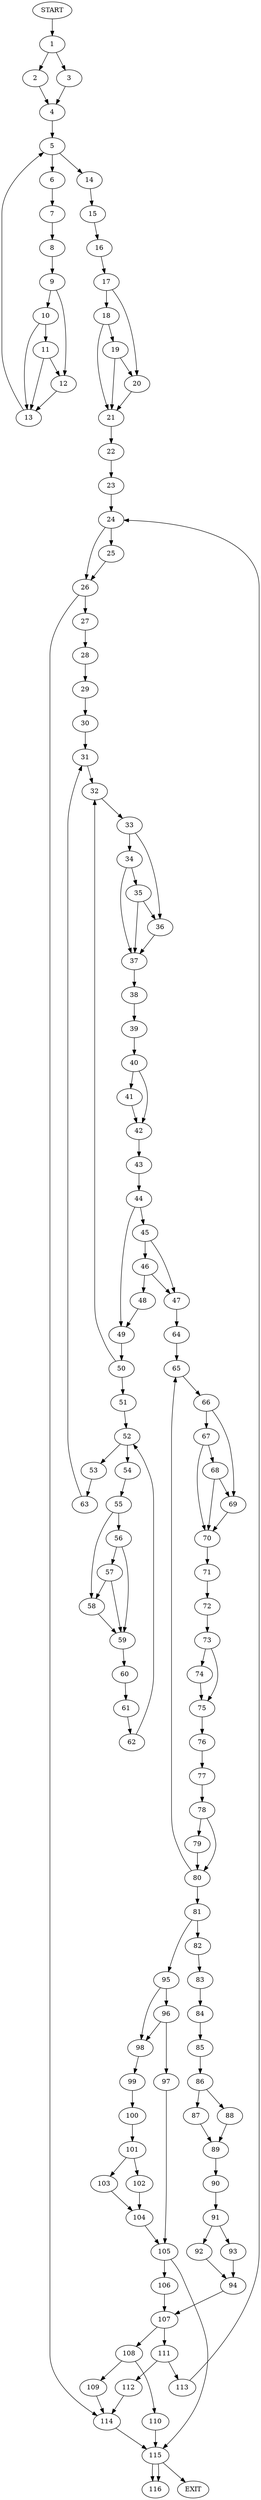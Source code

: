 digraph { 
0 [label="START"];
1;
2;
3;
4;
5;
6;
7;
8;
9;
10;
11;
12;
13;
14;
15;
16;
17;
18;
19;
20;
21;
22;
23;
24;
25;
26;
27;
28;
29;
30;
31;
32;
33;
34;
35;
36;
37;
38;
39;
40;
41;
42;
43;
44;
45;
46;
47;
48;
49;
50;
51;
52;
53;
54;
55;
56;
57;
58;
59;
60;
61;
62;
63;
64;
65;
66;
67;
68;
69;
70;
71;
72;
73;
74;
75;
76;
77;
78;
79;
80;
81;
82;
83;
84;
85;
86;
87;
88;
89;
90;
91;
92;
93;
94;
95;
96;
97;
98;
99;
100;
101;
102;
103;
104;
105;
106;
107;
108;
109;
110;
111;
112;
113;
114;
115;
116;
117[label="EXIT"];
0 -> 1;
1 -> 2;
1 -> 3;
2 -> 4;
3 -> 4;
4 -> 5;
5 -> 6;
5 -> 14;
6 -> 7;
7 -> 8;
8 -> 9;
9 -> 12;
9 -> 10;
10 -> 11;
10 -> 13;
11 -> 12;
11 -> 13;
12 -> 13;
13 -> 5;
14 -> 15;
15 -> 16;
16 -> 17;
17 -> 20;
17 -> 18;
18 -> 19;
18 -> 21;
19 -> 20;
19 -> 21;
20 -> 21;
21 -> 22;
22 -> 23;
23 -> 24;
24 -> 26;
24 -> 25;
25 -> 26;
26 -> 27;
26 -> 114;
27 -> 28;
28 -> 29;
29 -> 30;
30 -> 31;
31 -> 32;
32 -> 33;
33 -> 36;
33 -> 34;
34 -> 35;
34 -> 37;
35 -> 36;
35 -> 37;
36 -> 37;
37 -> 38;
38 -> 39;
39 -> 40;
40 -> 41;
40 -> 42;
41 -> 42;
42 -> 43;
43 -> 44;
44 -> 45;
44 -> 49;
45 -> 47;
45 -> 46;
46 -> 47;
46 -> 48;
47 -> 64;
48 -> 49;
49 -> 50;
50 -> 32;
50 -> 51;
51 -> 52;
52 -> 54;
52 -> 53;
53 -> 63;
54 -> 55;
55 -> 58;
55 -> 56;
56 -> 57;
56 -> 59;
57 -> 58;
57 -> 59;
58 -> 59;
59 -> 60;
60 -> 61;
61 -> 62;
62 -> 52;
63 -> 31;
64 -> 65;
65 -> 66;
66 -> 69;
66 -> 67;
67 -> 68;
67 -> 70;
68 -> 69;
68 -> 70;
69 -> 70;
70 -> 71;
71 -> 72;
72 -> 73;
73 -> 74;
73 -> 75;
74 -> 75;
75 -> 76;
76 -> 77;
77 -> 78;
78 -> 79;
78 -> 80;
79 -> 80;
80 -> 65;
80 -> 81;
81 -> 82;
81 -> 95;
82 -> 83;
83 -> 84;
84 -> 85;
85 -> 86;
86 -> 87;
86 -> 88;
87 -> 89;
88 -> 89;
89 -> 90;
90 -> 91;
91 -> 93;
91 -> 92;
92 -> 94;
93 -> 94;
94 -> 107;
95 -> 96;
95 -> 98;
96 -> 97;
96 -> 98;
97 -> 105;
98 -> 99;
99 -> 100;
100 -> 101;
101 -> 103;
101 -> 102;
102 -> 104;
103 -> 104;
104 -> 105;
105 -> 115;
105 -> 106;
106 -> 107;
107 -> 108;
107 -> 111;
108 -> 109;
108 -> 110;
109 -> 114;
110 -> 115;
111 -> 112;
111 -> 113;
112 -> 114;
113 -> 24;
114 -> 115;
115 -> 117;
115 -> 116;
115:s2 -> 116;
}